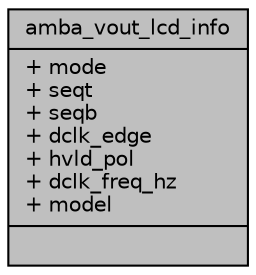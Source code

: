 digraph "amba_vout_lcd_info"
{
 // INTERACTIVE_SVG=YES
 // LATEX_PDF_SIZE
  bgcolor="transparent";
  edge [fontname="Helvetica",fontsize="10",labelfontname="Helvetica",labelfontsize="10"];
  node [fontname="Helvetica",fontsize="10",shape=record];
  Node1 [label="{amba_vout_lcd_info\n|+ mode\l+ seqt\l+ seqb\l+ dclk_edge\l+ hvld_pol\l+ dclk_freq_hz\l+ model\l|}",height=0.2,width=0.4,color="black", fillcolor="grey75", style="filled", fontcolor="black",tooltip=" "];
}
